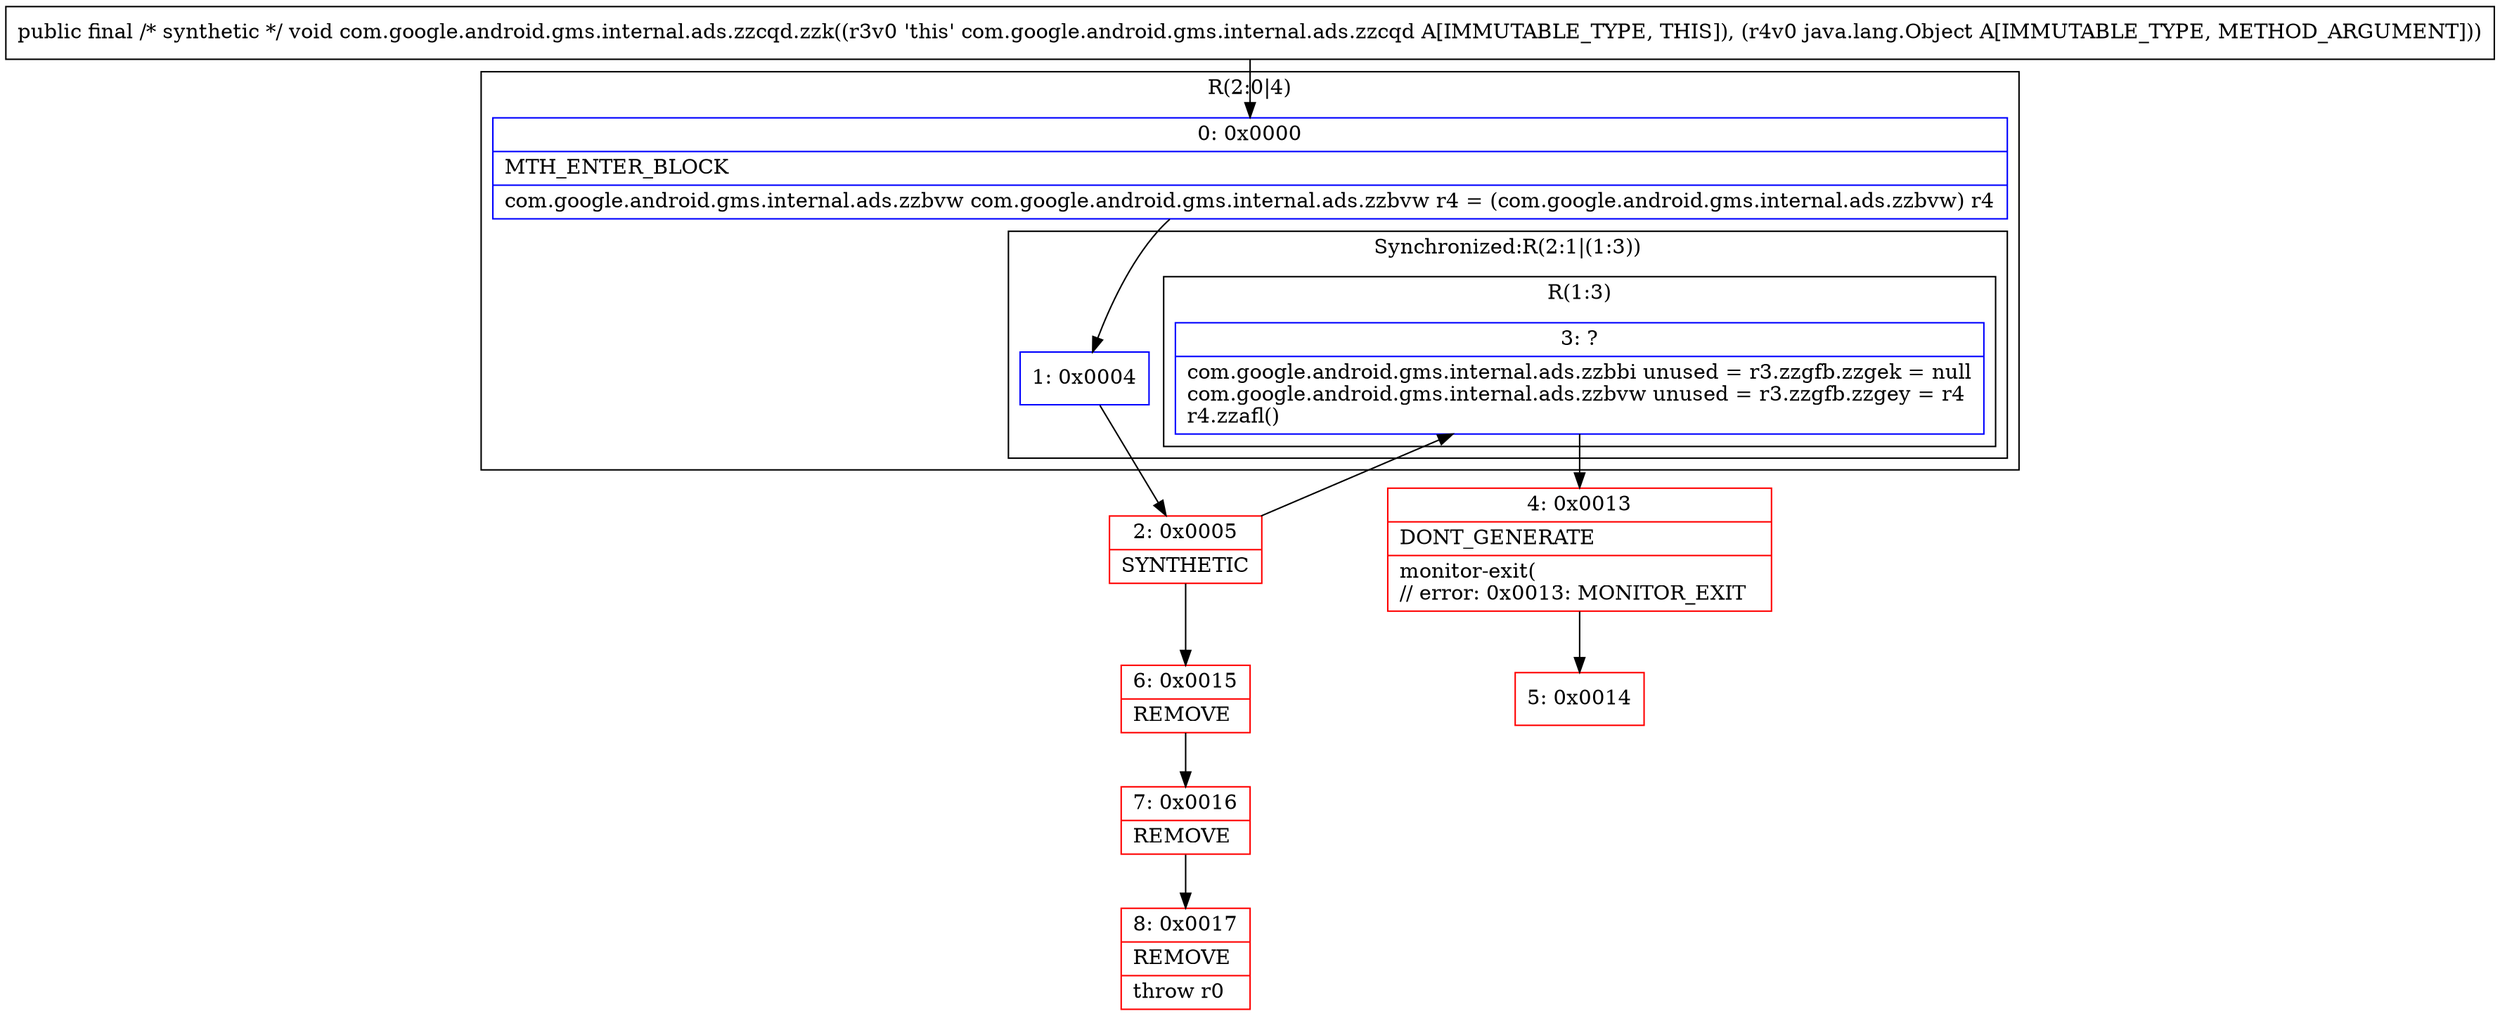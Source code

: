 digraph "CFG forcom.google.android.gms.internal.ads.zzcqd.zzk(Ljava\/lang\/Object;)V" {
subgraph cluster_Region_1378869510 {
label = "R(2:0|4)";
node [shape=record,color=blue];
Node_0 [shape=record,label="{0\:\ 0x0000|MTH_ENTER_BLOCK\l|com.google.android.gms.internal.ads.zzbvw com.google.android.gms.internal.ads.zzbvw r4 = (com.google.android.gms.internal.ads.zzbvw) r4\l}"];
subgraph cluster_SynchronizedRegion_342802543 {
label = "Synchronized:R(2:1|(1:3))";
node [shape=record,color=blue];
Node_1 [shape=record,label="{1\:\ 0x0004}"];
subgraph cluster_Region_1239365791 {
label = "R(1:3)";
node [shape=record,color=blue];
Node_3 [shape=record,label="{3\:\ ?|com.google.android.gms.internal.ads.zzbbi unused = r3.zzgfb.zzgek = null\lcom.google.android.gms.internal.ads.zzbvw unused = r3.zzgfb.zzgey = r4\lr4.zzafl()\l}"];
}
}
}
Node_2 [shape=record,color=red,label="{2\:\ 0x0005|SYNTHETIC\l}"];
Node_4 [shape=record,color=red,label="{4\:\ 0x0013|DONT_GENERATE\l|monitor\-exit(\l\/\/ error: 0x0013: MONITOR_EXIT  \l}"];
Node_5 [shape=record,color=red,label="{5\:\ 0x0014}"];
Node_6 [shape=record,color=red,label="{6\:\ 0x0015|REMOVE\l}"];
Node_7 [shape=record,color=red,label="{7\:\ 0x0016|REMOVE\l}"];
Node_8 [shape=record,color=red,label="{8\:\ 0x0017|REMOVE\l|throw r0\l}"];
MethodNode[shape=record,label="{public final \/* synthetic *\/ void com.google.android.gms.internal.ads.zzcqd.zzk((r3v0 'this' com.google.android.gms.internal.ads.zzcqd A[IMMUTABLE_TYPE, THIS]), (r4v0 java.lang.Object A[IMMUTABLE_TYPE, METHOD_ARGUMENT])) }"];
MethodNode -> Node_0;
Node_0 -> Node_1;
Node_1 -> Node_2;
Node_3 -> Node_4;
Node_2 -> Node_3;
Node_2 -> Node_6;
Node_4 -> Node_5;
Node_6 -> Node_7;
Node_7 -> Node_8;
}

